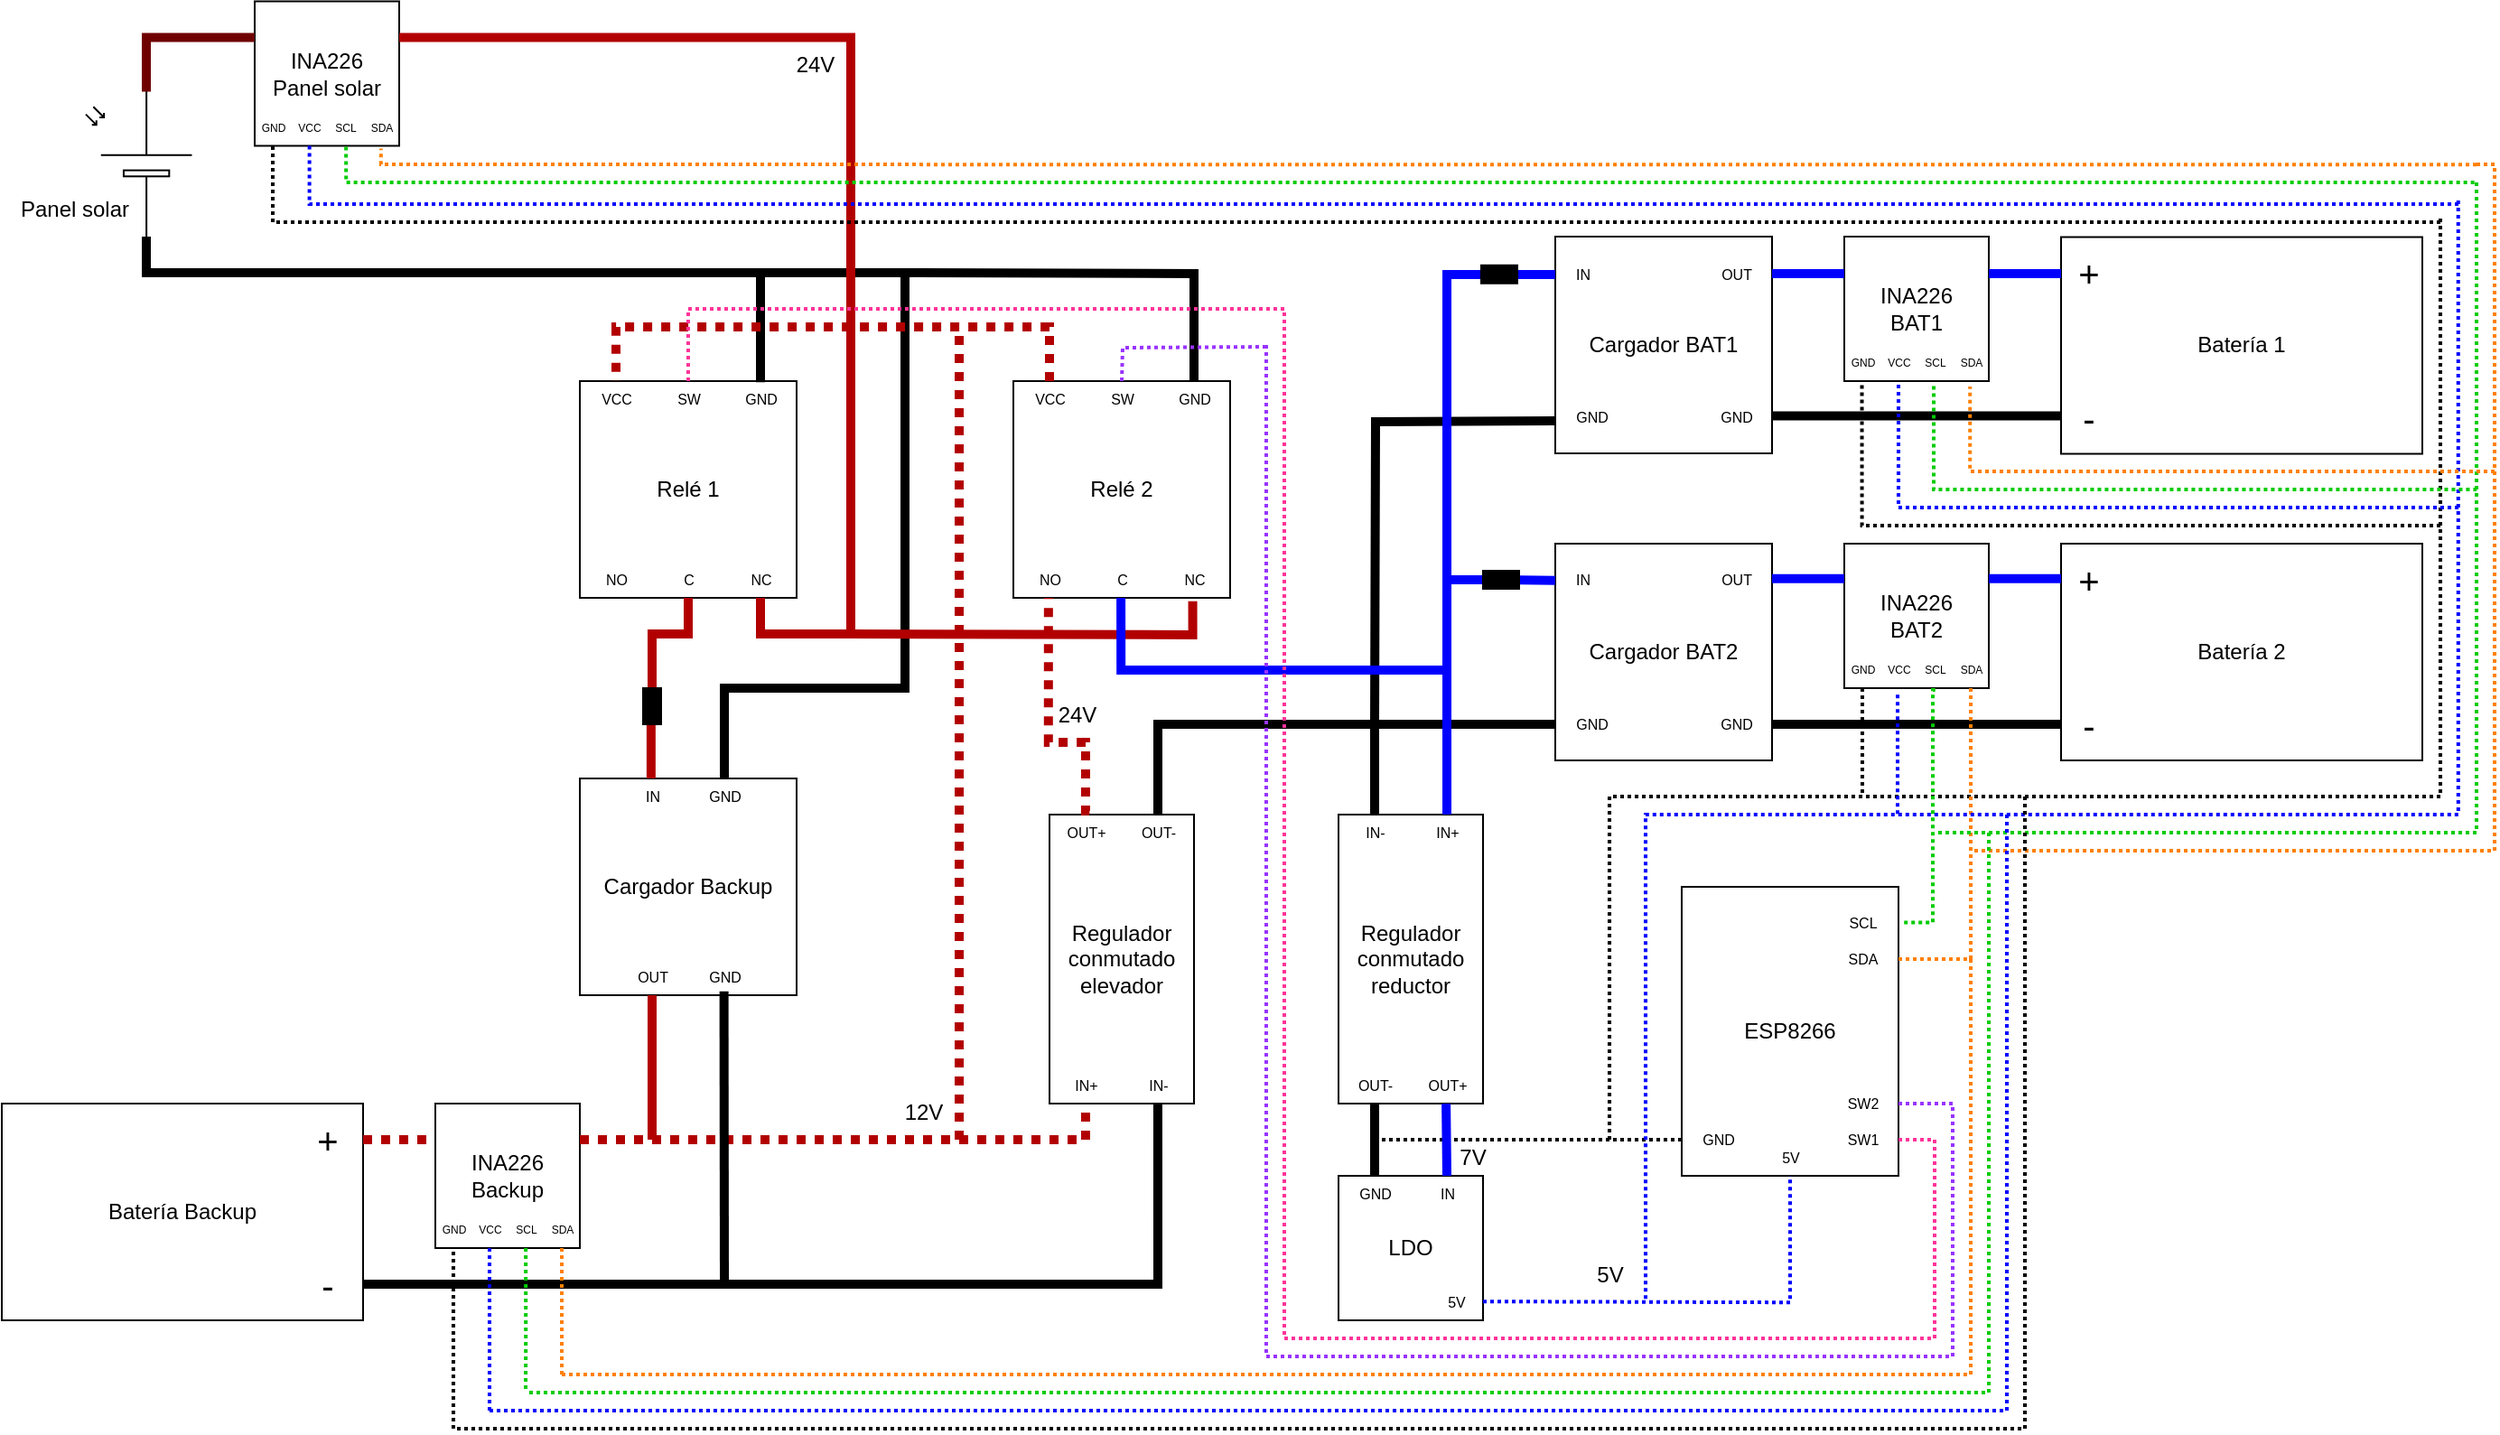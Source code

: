 <mxfile version="25.0.2">
  <diagram name="Página-1" id="hDO83gWSCI8Xfug_nnzE">
    <mxGraphModel dx="989" dy="610" grid="1" gridSize="10" guides="1" tooltips="1" connect="1" arrows="1" fold="1" page="1" pageScale="1" pageWidth="1654" pageHeight="1169" math="0" shadow="0">
      <root>
        <mxCell id="0" />
        <mxCell id="1" parent="0" />
        <mxCell id="hDYPPicwK_5DRnvfB0r1-127" value="" style="endArrow=none;html=1;rounded=0;strokeWidth=2;dashed=1;dashPattern=1 1;edgeStyle=orthogonalEdgeStyle;" parent="1" edge="1">
          <mxGeometry width="50" height="50" relative="1" as="geometry">
            <mxPoint x="1110" y="450" as="sourcePoint" />
            <mxPoint x="1000" y="700" as="targetPoint" />
            <Array as="points">
              <mxPoint x="1110" y="510" />
              <mxPoint x="970" y="510" />
              <mxPoint x="970" y="700" />
            </Array>
          </mxGeometry>
        </mxCell>
        <mxCell id="hDYPPicwK_5DRnvfB0r1-1" value="INA226&lt;div&gt;Panel solar&lt;/div&gt;" style="whiteSpace=wrap;html=1;aspect=fixed;" parent="1" vertex="1">
          <mxGeometry x="220" y="69.74" width="80" height="80" as="geometry" />
        </mxCell>
        <mxCell id="hDYPPicwK_5DRnvfB0r1-2" value="Relé 1" style="whiteSpace=wrap;html=1;aspect=fixed;" parent="1" vertex="1">
          <mxGeometry x="400" y="280" width="120" height="120" as="geometry" />
        </mxCell>
        <mxCell id="hDYPPicwK_5DRnvfB0r1-4" value="Cargador Backup" style="whiteSpace=wrap;html=1;aspect=fixed;" parent="1" vertex="1">
          <mxGeometry x="400" y="500" width="120" height="120" as="geometry" />
        </mxCell>
        <mxCell id="hDYPPicwK_5DRnvfB0r1-5" value="INA226&lt;div&gt;Backup&lt;/div&gt;" style="whiteSpace=wrap;html=1;aspect=fixed;" parent="1" vertex="1">
          <mxGeometry x="320" y="680" width="80" height="80" as="geometry" />
        </mxCell>
        <mxCell id="hDYPPicwK_5DRnvfB0r1-7" value="Regulador&lt;div&gt;conmutado&lt;/div&gt;&lt;div&gt;elevador&lt;/div&gt;" style="rounded=0;whiteSpace=wrap;html=1;" parent="1" vertex="1">
          <mxGeometry x="660" y="520" width="80" height="160" as="geometry" />
        </mxCell>
        <mxCell id="hDYPPicwK_5DRnvfB0r1-9" value="Relé 2" style="whiteSpace=wrap;html=1;aspect=fixed;" parent="1" vertex="1">
          <mxGeometry x="640" y="280" width="120" height="120" as="geometry" />
        </mxCell>
        <mxCell id="hDYPPicwK_5DRnvfB0r1-10" value="Regulador&lt;div&gt;conmutado&lt;/div&gt;&lt;div&gt;reductor&lt;/div&gt;" style="rounded=0;whiteSpace=wrap;html=1;" parent="1" vertex="1">
          <mxGeometry x="820" y="520" width="80" height="160" as="geometry" />
        </mxCell>
        <mxCell id="hDYPPicwK_5DRnvfB0r1-11" value="LDO" style="whiteSpace=wrap;html=1;aspect=fixed;" parent="1" vertex="1">
          <mxGeometry x="820" y="720" width="80" height="80" as="geometry" />
        </mxCell>
        <mxCell id="hDYPPicwK_5DRnvfB0r1-13" value="ESP8266" style="rounded=0;whiteSpace=wrap;html=1;" parent="1" vertex="1">
          <mxGeometry x="1010" y="560" width="120" height="160" as="geometry" />
        </mxCell>
        <mxCell id="hDYPPicwK_5DRnvfB0r1-14" value="Cargador BAT1" style="whiteSpace=wrap;html=1;aspect=fixed;" parent="1" vertex="1">
          <mxGeometry x="940" y="200" width="120" height="120" as="geometry" />
        </mxCell>
        <mxCell id="hDYPPicwK_5DRnvfB0r1-15" value="Cargador BAT2" style="whiteSpace=wrap;html=1;aspect=fixed;" parent="1" vertex="1">
          <mxGeometry x="940" y="370" width="120" height="120" as="geometry" />
        </mxCell>
        <mxCell id="hDYPPicwK_5DRnvfB0r1-16" value="INA226&lt;div&gt;BAT1&lt;/div&gt;" style="whiteSpace=wrap;html=1;aspect=fixed;" parent="1" vertex="1">
          <mxGeometry x="1100" y="200" width="80" height="80" as="geometry" />
        </mxCell>
        <mxCell id="hDYPPicwK_5DRnvfB0r1-17" value="INA226&lt;div&gt;BAT2&lt;/div&gt;" style="whiteSpace=wrap;html=1;aspect=fixed;" parent="1" vertex="1">
          <mxGeometry x="1100" y="370" width="80" height="80" as="geometry" />
        </mxCell>
        <mxCell id="hDYPPicwK_5DRnvfB0r1-18" value="" style="verticalLabelPosition=bottom;shadow=0;dashed=0;align=center;html=1;verticalAlign=top;shape=mxgraph.electrical.opto_electronics.solar_cell;pointerEvents=1;rotation=-90;" parent="1" vertex="1">
          <mxGeometry x="114" y="129.74" width="83.75" height="58.75" as="geometry" />
        </mxCell>
        <mxCell id="hDYPPicwK_5DRnvfB0r1-19" value="Panel solar" style="text;html=1;align=center;verticalAlign=middle;resizable=0;points=[];autosize=1;strokeColor=none;fillColor=none;" parent="1" vertex="1">
          <mxGeometry x="80" y="170" width="80" height="30" as="geometry" />
        </mxCell>
        <mxCell id="hDYPPicwK_5DRnvfB0r1-21" value="Batería Backup" style="rounded=0;whiteSpace=wrap;html=1;" parent="1" vertex="1">
          <mxGeometry x="80" y="680" width="200" height="120" as="geometry" />
        </mxCell>
        <mxCell id="hDYPPicwK_5DRnvfB0r1-25" value="" style="endArrow=none;html=1;rounded=0;strokeWidth=5;entryX=0.75;entryY=1;entryDx=0;entryDy=0;edgeStyle=orthogonalEdgeStyle;" parent="1" edge="1">
          <mxGeometry width="50" height="50" relative="1" as="geometry">
            <mxPoint x="280" y="780" as="sourcePoint" />
            <mxPoint x="719.97" y="680" as="targetPoint" />
            <Array as="points">
              <mxPoint x="720" y="780" />
            </Array>
          </mxGeometry>
        </mxCell>
        <mxCell id="hDYPPicwK_5DRnvfB0r1-27" value="" style="endArrow=none;html=1;rounded=0;fillColor=#e51400;strokeColor=#B20000;strokeWidth=5;exitX=1;exitY=0.25;exitDx=0;exitDy=0;edgeStyle=orthogonalEdgeStyle;entryX=0.25;entryY=1;entryDx=0;entryDy=0;dashed=1;dashPattern=1 1;" parent="1" source="hDYPPicwK_5DRnvfB0r1-5" target="hDYPPicwK_5DRnvfB0r1-7" edge="1">
          <mxGeometry width="50" height="50" relative="1" as="geometry">
            <mxPoint x="500" y="699.71" as="sourcePoint" />
            <mxPoint x="700" y="700" as="targetPoint" />
          </mxGeometry>
        </mxCell>
        <mxCell id="hDYPPicwK_5DRnvfB0r1-29" value="" style="endArrow=none;html=1;rounded=0;fillColor=#e51400;strokeColor=#B20000;strokeWidth=5;edgeStyle=orthogonalEdgeStyle;dashed=1;dashPattern=1 1;" parent="1" edge="1">
          <mxGeometry width="50" height="50" relative="1" as="geometry">
            <mxPoint x="280" y="700" as="sourcePoint" />
            <mxPoint x="320" y="700" as="targetPoint" />
          </mxGeometry>
        </mxCell>
        <mxCell id="hDYPPicwK_5DRnvfB0r1-33" value="" style="endArrow=none;html=1;rounded=0;strokeWidth=5;entryX=0.665;entryY=0.982;entryDx=0;entryDy=0;entryPerimeter=0;" parent="1" target="hDYPPicwK_5DRnvfB0r1-4" edge="1">
          <mxGeometry width="50" height="50" relative="1" as="geometry">
            <mxPoint x="480" y="780" as="sourcePoint" />
            <mxPoint x="482" y="630" as="targetPoint" />
          </mxGeometry>
        </mxCell>
        <mxCell id="hDYPPicwK_5DRnvfB0r1-30" value="" style="endArrow=none;html=1;rounded=0;fillColor=#e51400;strokeColor=#B20000;strokeWidth=5;edgeStyle=orthogonalEdgeStyle;" parent="1" edge="1">
          <mxGeometry width="50" height="50" relative="1" as="geometry">
            <mxPoint x="440" y="630" as="sourcePoint" />
            <mxPoint x="440" y="700" as="targetPoint" />
            <Array as="points">
              <mxPoint x="440" y="620" />
            </Array>
          </mxGeometry>
        </mxCell>
        <mxCell id="hDYPPicwK_5DRnvfB0r1-36" value="" style="endArrow=none;html=1;rounded=0;fillColor=#a20025;strokeColor=#6F0000;strokeWidth=5;edgeStyle=orthogonalEdgeStyle;" parent="1" edge="1">
          <mxGeometry width="50" height="50" relative="1" as="geometry">
            <mxPoint x="160" y="119.74" as="sourcePoint" />
            <mxPoint x="220" y="89.74" as="targetPoint" />
            <Array as="points">
              <mxPoint x="160" y="89.74" />
              <mxPoint x="220" y="89.74" />
            </Array>
          </mxGeometry>
        </mxCell>
        <mxCell id="hDYPPicwK_5DRnvfB0r1-37" value="" style="endArrow=none;html=1;rounded=0;strokeWidth=5;edgeStyle=orthogonalEdgeStyle;exitX=1;exitY=1;exitDx=0;exitDy=0;exitPerimeter=0;" parent="1" edge="1" source="hDYPPicwK_5DRnvfB0r1-19">
          <mxGeometry width="50" height="50" relative="1" as="geometry">
            <mxPoint x="160" y="210" as="sourcePoint" />
            <mxPoint x="580" y="220" as="targetPoint" />
            <Array as="points">
              <mxPoint x="160" y="220" />
            </Array>
          </mxGeometry>
        </mxCell>
        <mxCell id="hDYPPicwK_5DRnvfB0r1-38" value="" style="endArrow=none;html=1;rounded=0;strokeWidth=5;" parent="1" edge="1">
          <mxGeometry width="50" height="50" relative="1" as="geometry">
            <mxPoint x="500" y="220" as="sourcePoint" />
            <mxPoint x="500" y="280.57" as="targetPoint" />
          </mxGeometry>
        </mxCell>
        <mxCell id="hDYPPicwK_5DRnvfB0r1-39" value="GND" style="text;html=1;align=center;verticalAlign=middle;resizable=0;points=[];autosize=1;strokeColor=none;fillColor=none;fontSize=8;" parent="1" vertex="1">
          <mxGeometry x="480" y="280" width="40" height="20" as="geometry" />
        </mxCell>
        <mxCell id="hDYPPicwK_5DRnvfB0r1-40" value="GND" style="text;html=1;align=center;verticalAlign=middle;resizable=0;points=[];autosize=1;strokeColor=none;fillColor=none;fontSize=8;" parent="1" vertex="1">
          <mxGeometry x="460" y="600" width="40" height="20" as="geometry" />
        </mxCell>
        <mxCell id="hDYPPicwK_5DRnvfB0r1-42" value="IN+" style="text;html=1;align=center;verticalAlign=middle;resizable=0;points=[];autosize=1;strokeColor=none;fillColor=none;fontSize=8;" parent="1" vertex="1">
          <mxGeometry x="660" y="660" width="40" height="20" as="geometry" />
        </mxCell>
        <mxCell id="hDYPPicwK_5DRnvfB0r1-43" value="IN-" style="text;html=1;align=center;verticalAlign=middle;resizable=0;points=[];autosize=1;strokeColor=none;fillColor=none;fontSize=8;" parent="1" vertex="1">
          <mxGeometry x="705" y="660" width="30" height="20" as="geometry" />
        </mxCell>
        <mxCell id="hDYPPicwK_5DRnvfB0r1-45" value="OUT+" style="text;html=1;align=center;verticalAlign=middle;resizable=0;points=[];autosize=1;strokeColor=none;fillColor=none;fontSize=8;" parent="1" vertex="1">
          <mxGeometry x="655" y="520" width="50" height="20" as="geometry" />
        </mxCell>
        <mxCell id="hDYPPicwK_5DRnvfB0r1-46" value="OUT-" style="text;html=1;align=center;verticalAlign=middle;resizable=0;points=[];autosize=1;strokeColor=none;fillColor=none;fontSize=8;" parent="1" vertex="1">
          <mxGeometry x="700" y="520" width="40" height="20" as="geometry" />
        </mxCell>
        <mxCell id="hDYPPicwK_5DRnvfB0r1-47" value="VCC" style="text;html=1;align=center;verticalAlign=middle;resizable=0;points=[];autosize=1;strokeColor=none;fillColor=none;fontSize=8;" parent="1" vertex="1">
          <mxGeometry x="400" y="280" width="40" height="20" as="geometry" />
        </mxCell>
        <mxCell id="hDYPPicwK_5DRnvfB0r1-49" value="SW" style="text;html=1;align=center;verticalAlign=middle;resizable=0;points=[];autosize=1;strokeColor=none;fillColor=none;fontSize=8;" parent="1" vertex="1">
          <mxGeometry x="440" y="280" width="40" height="20" as="geometry" />
        </mxCell>
        <mxCell id="hDYPPicwK_5DRnvfB0r1-50" value="GND" style="text;html=1;align=center;verticalAlign=middle;resizable=0;points=[];autosize=1;strokeColor=none;fillColor=none;fontSize=8;" parent="1" vertex="1">
          <mxGeometry x="720" y="280" width="40" height="20" as="geometry" />
        </mxCell>
        <mxCell id="hDYPPicwK_5DRnvfB0r1-51" value="VCC" style="text;html=1;align=center;verticalAlign=middle;resizable=0;points=[];autosize=1;strokeColor=none;fillColor=none;fontSize=8;" parent="1" vertex="1">
          <mxGeometry x="640" y="280" width="40" height="20" as="geometry" />
        </mxCell>
        <mxCell id="hDYPPicwK_5DRnvfB0r1-52" value="SW" style="text;html=1;align=center;verticalAlign=middle;resizable=0;points=[];autosize=1;strokeColor=none;fillColor=none;fontSize=8;" parent="1" vertex="1">
          <mxGeometry x="680" y="280" width="40" height="20" as="geometry" />
        </mxCell>
        <mxCell id="hDYPPicwK_5DRnvfB0r1-53" value="OUT" style="text;html=1;align=center;verticalAlign=middle;resizable=0;points=[];autosize=1;strokeColor=none;fillColor=none;fontSize=8;" parent="1" vertex="1">
          <mxGeometry x="420" y="600" width="40" height="20" as="geometry" />
        </mxCell>
        <mxCell id="hDYPPicwK_5DRnvfB0r1-54" value="GND" style="text;html=1;align=center;verticalAlign=middle;resizable=0;points=[];autosize=1;strokeColor=none;fillColor=none;fontSize=8;" parent="1" vertex="1">
          <mxGeometry x="460" y="500" width="40" height="20" as="geometry" />
        </mxCell>
        <mxCell id="hDYPPicwK_5DRnvfB0r1-55" value="IN" style="text;html=1;align=center;verticalAlign=middle;resizable=0;points=[];autosize=1;strokeColor=none;fillColor=none;fontSize=8;" parent="1" vertex="1">
          <mxGeometry x="425" y="500" width="30" height="20" as="geometry" />
        </mxCell>
        <mxCell id="hDYPPicwK_5DRnvfB0r1-56" value="NC" style="text;html=1;align=center;verticalAlign=middle;resizable=0;points=[];autosize=1;strokeColor=none;fillColor=none;fontSize=8;" parent="1" vertex="1">
          <mxGeometry x="480" y="380" width="40" height="20" as="geometry" />
        </mxCell>
        <mxCell id="hDYPPicwK_5DRnvfB0r1-57" value="NO" style="text;html=1;align=center;verticalAlign=middle;resizable=0;points=[];autosize=1;strokeColor=none;fillColor=none;fontSize=8;" parent="1" vertex="1">
          <mxGeometry x="400" y="380" width="40" height="20" as="geometry" />
        </mxCell>
        <mxCell id="hDYPPicwK_5DRnvfB0r1-58" value="C" style="text;html=1;align=center;verticalAlign=middle;resizable=0;points=[];autosize=1;strokeColor=none;fillColor=none;fontSize=8;" parent="1" vertex="1">
          <mxGeometry x="445" y="380" width="30" height="20" as="geometry" />
        </mxCell>
        <mxCell id="hDYPPicwK_5DRnvfB0r1-59" value="" style="endArrow=none;html=1;rounded=0;fillColor=#e51400;strokeColor=#B20000;strokeWidth=5;edgeStyle=orthogonalEdgeStyle;exitX=0.5;exitY=0;exitDx=0;exitDy=0;" parent="1" edge="1" source="hDYPPicwK_5DRnvfB0r1-64">
          <mxGeometry width="50" height="50" relative="1" as="geometry">
            <mxPoint x="440" y="440" as="sourcePoint" />
            <mxPoint x="460" y="400" as="targetPoint" />
            <Array as="points">
              <mxPoint x="440" y="420" />
              <mxPoint x="460" y="420" />
            </Array>
          </mxGeometry>
        </mxCell>
        <mxCell id="hDYPPicwK_5DRnvfB0r1-63" value="" style="endArrow=none;html=1;rounded=0;fillColor=#e51400;strokeColor=#B20000;strokeWidth=5;exitX=0.481;exitY=0;exitDx=0;exitDy=0;exitPerimeter=0;" parent="1" edge="1" source="hDYPPicwK_5DRnvfB0r1-55">
          <mxGeometry width="50" height="50" relative="1" as="geometry">
            <mxPoint x="439.43" y="480" as="sourcePoint" />
            <mxPoint x="439.43" y="460" as="targetPoint" />
          </mxGeometry>
        </mxCell>
        <mxCell id="hDYPPicwK_5DRnvfB0r1-64" value="" style="rounded=0;whiteSpace=wrap;html=1;fillColor=#000000;" parent="1" vertex="1">
          <mxGeometry x="435" y="450" width="10" height="20" as="geometry" />
        </mxCell>
        <mxCell id="hDYPPicwK_5DRnvfB0r1-65" value="" style="endArrow=none;html=1;rounded=0;fillColor=#e51400;strokeColor=#B20000;strokeWidth=5;edgeStyle=orthogonalEdgeStyle;entryX=1;entryY=0.25;entryDx=0;entryDy=0;" parent="1" target="hDYPPicwK_5DRnvfB0r1-1" edge="1">
          <mxGeometry width="50" height="50" relative="1" as="geometry">
            <mxPoint x="500" y="400" as="sourcePoint" />
            <mxPoint x="560" y="140" as="targetPoint" />
            <Array as="points">
              <mxPoint x="500" y="420" />
              <mxPoint x="550" y="420" />
              <mxPoint x="550" y="90" />
            </Array>
          </mxGeometry>
        </mxCell>
        <mxCell id="hDYPPicwK_5DRnvfB0r1-66" value="" style="endArrow=none;html=1;rounded=0;strokeWidth=5;edgeStyle=orthogonalEdgeStyle;exitX=0.5;exitY=0;exitDx=0;exitDy=0;exitPerimeter=0;" parent="1" edge="1" source="hDYPPicwK_5DRnvfB0r1-54">
          <mxGeometry width="50" height="50" relative="1" as="geometry">
            <mxPoint x="480" y="480" as="sourcePoint" />
            <mxPoint x="580" y="220" as="targetPoint" />
            <Array as="points">
              <mxPoint x="480" y="450" />
              <mxPoint x="580" y="450" />
            </Array>
          </mxGeometry>
        </mxCell>
        <mxCell id="hDYPPicwK_5DRnvfB0r1-67" value="" style="endArrow=none;html=1;rounded=0;strokeWidth=5;edgeStyle=orthogonalEdgeStyle;entryX=0.5;entryY=0;entryDx=0;entryDy=0;entryPerimeter=0;" parent="1" target="hDYPPicwK_5DRnvfB0r1-50" edge="1">
          <mxGeometry width="50" height="50" relative="1" as="geometry">
            <mxPoint x="570" y="220" as="sourcePoint" />
            <mxPoint x="760" y="219" as="targetPoint" />
          </mxGeometry>
        </mxCell>
        <mxCell id="hDYPPicwK_5DRnvfB0r1-68" value="NC" style="text;html=1;align=center;verticalAlign=middle;resizable=0;points=[];autosize=1;strokeColor=none;fillColor=none;fontSize=8;" parent="1" vertex="1">
          <mxGeometry x="720" y="380" width="40" height="20" as="geometry" />
        </mxCell>
        <mxCell id="hDYPPicwK_5DRnvfB0r1-69" value="NO" style="text;html=1;align=center;verticalAlign=middle;resizable=0;points=[];autosize=1;strokeColor=none;fillColor=none;fontSize=8;" parent="1" vertex="1">
          <mxGeometry x="640" y="380" width="40" height="20" as="geometry" />
        </mxCell>
        <mxCell id="hDYPPicwK_5DRnvfB0r1-70" value="C" style="text;html=1;align=center;verticalAlign=middle;resizable=0;points=[];autosize=1;strokeColor=none;fillColor=none;fontSize=8;" parent="1" vertex="1">
          <mxGeometry x="685" y="380" width="30" height="20" as="geometry" />
        </mxCell>
        <mxCell id="hDYPPicwK_5DRnvfB0r1-71" value="" style="endArrow=none;html=1;rounded=0;fillColor=#e51400;strokeColor=#B20000;strokeWidth=5;edgeStyle=orthogonalEdgeStyle;entryX=0.482;entryY=1.093;entryDx=0;entryDy=0;entryPerimeter=0;" parent="1" target="hDYPPicwK_5DRnvfB0r1-68" edge="1">
          <mxGeometry width="50" height="50" relative="1" as="geometry">
            <mxPoint x="550" y="420" as="sourcePoint" />
            <mxPoint x="740" y="420" as="targetPoint" />
          </mxGeometry>
        </mxCell>
        <mxCell id="hDYPPicwK_5DRnvfB0r1-72" value="" style="endArrow=none;html=1;rounded=0;fillColor=#e51400;strokeColor=#B20000;strokeWidth=5;edgeStyle=orthogonalEdgeStyle;exitX=0.543;exitY=-0.107;exitDx=0;exitDy=0;exitPerimeter=0;dashed=1;dashPattern=1 1;" parent="1" source="hDYPPicwK_5DRnvfB0r1-45" edge="1">
          <mxGeometry width="50" height="50" relative="1" as="geometry">
            <mxPoint x="680" y="450" as="sourcePoint" />
            <mxPoint x="659.43" y="400" as="targetPoint" />
            <Array as="points">
              <mxPoint x="680" y="518" />
              <mxPoint x="680" y="480" />
              <mxPoint x="659" y="480" />
            </Array>
          </mxGeometry>
        </mxCell>
        <mxCell id="hDYPPicwK_5DRnvfB0r1-73" value="" style="endArrow=none;html=1;rounded=0;strokeWidth=5;fillColor=#e51400;strokeColor=#B20000;dashed=1;dashPattern=1 1;edgeStyle=orthogonalEdgeStyle;" parent="1" edge="1">
          <mxGeometry width="50" height="50" relative="1" as="geometry">
            <mxPoint x="610" y="700" as="sourcePoint" />
            <mxPoint x="610" y="250" as="targetPoint" />
          </mxGeometry>
        </mxCell>
        <mxCell id="hDYPPicwK_5DRnvfB0r1-74" value="" style="endArrow=none;html=1;rounded=0;dashed=1;dashPattern=1 1;fillColor=#e51400;strokeColor=#B20000;strokeWidth=5;edgeStyle=orthogonalEdgeStyle;" parent="1" edge="1">
          <mxGeometry width="50" height="50" relative="1" as="geometry">
            <mxPoint x="660" y="280" as="sourcePoint" />
            <mxPoint x="420" y="279.97" as="targetPoint" />
            <Array as="points">
              <mxPoint x="660" y="249.97" />
              <mxPoint x="420" y="249.97" />
            </Array>
          </mxGeometry>
        </mxCell>
        <mxCell id="hDYPPicwK_5DRnvfB0r1-75" value="Batería 1" style="rounded=0;whiteSpace=wrap;html=1;" parent="1" vertex="1">
          <mxGeometry x="1220" y="200.26" width="200" height="120" as="geometry" />
        </mxCell>
        <mxCell id="hDYPPicwK_5DRnvfB0r1-76" value="Batería 2" style="rounded=0;whiteSpace=wrap;html=1;" parent="1" vertex="1">
          <mxGeometry x="1220" y="370" width="200" height="120" as="geometry" />
        </mxCell>
        <mxCell id="hDYPPicwK_5DRnvfB0r1-77" value="" style="endArrow=none;html=1;rounded=0;strokeWidth=5;entryX=0.25;entryY=0;entryDx=0;entryDy=0;edgeStyle=orthogonalEdgeStyle;" parent="1" target="hDYPPicwK_5DRnvfB0r1-10" edge="1">
          <mxGeometry width="50" height="50" relative="1" as="geometry">
            <mxPoint x="720" y="520" as="sourcePoint" />
            <mxPoint x="1199.97" y="370" as="targetPoint" />
            <Array as="points">
              <mxPoint x="720" y="470" />
              <mxPoint x="840" y="470" />
            </Array>
          </mxGeometry>
        </mxCell>
        <mxCell id="hDYPPicwK_5DRnvfB0r1-79" value="IN+" style="text;html=1;align=center;verticalAlign=middle;resizable=0;points=[];autosize=1;strokeColor=none;fillColor=none;fontSize=8;" parent="1" vertex="1">
          <mxGeometry x="860" y="520" width="40" height="20" as="geometry" />
        </mxCell>
        <mxCell id="hDYPPicwK_5DRnvfB0r1-80" value="IN-" style="text;html=1;align=center;verticalAlign=middle;resizable=0;points=[];autosize=1;strokeColor=none;fillColor=none;fontSize=8;" parent="1" vertex="1">
          <mxGeometry x="825" y="520" width="30" height="20" as="geometry" />
        </mxCell>
        <mxCell id="hDYPPicwK_5DRnvfB0r1-81" value="OUT-" style="text;html=1;align=center;verticalAlign=middle;resizable=0;points=[];autosize=1;strokeColor=none;fillColor=none;fontSize=8;" parent="1" vertex="1">
          <mxGeometry x="820" y="660" width="40" height="20" as="geometry" />
        </mxCell>
        <mxCell id="hDYPPicwK_5DRnvfB0r1-82" value="OUT+" style="text;html=1;align=center;verticalAlign=middle;resizable=0;points=[];autosize=1;strokeColor=none;fillColor=none;fontSize=8;" parent="1" vertex="1">
          <mxGeometry x="855" y="660" width="50" height="20" as="geometry" />
        </mxCell>
        <mxCell id="hDYPPicwK_5DRnvfB0r1-85" value="" style="endArrow=none;html=1;rounded=0;fillColor=#0050ef;strokeColor=#0000FF;strokeWidth=5;" parent="1" source="hDYPPicwK_5DRnvfB0r1-184" edge="1">
          <mxGeometry width="50" height="50" relative="1" as="geometry">
            <mxPoint x="880" y="390" as="sourcePoint" />
            <mxPoint x="940" y="390.38" as="targetPoint" />
          </mxGeometry>
        </mxCell>
        <mxCell id="hDYPPicwK_5DRnvfB0r1-86" value="" style="endArrow=none;html=1;rounded=0;strokeWidth=5;" parent="1" edge="1">
          <mxGeometry width="50" height="50" relative="1" as="geometry">
            <mxPoint x="840" y="470" as="sourcePoint" />
            <mxPoint x="940" y="470" as="targetPoint" />
          </mxGeometry>
        </mxCell>
        <mxCell id="hDYPPicwK_5DRnvfB0r1-84" value="" style="endArrow=none;html=1;rounded=0;fillColor=#0050ef;strokeColor=#0000FF;strokeWidth=5;" parent="1" edge="1">
          <mxGeometry width="50" height="50" relative="1" as="geometry">
            <mxPoint x="880" y="520" as="sourcePoint" />
            <mxPoint x="880" y="380" as="targetPoint" />
          </mxGeometry>
        </mxCell>
        <mxCell id="hDYPPicwK_5DRnvfB0r1-87" value="" style="endArrow=none;html=1;rounded=0;edgeStyle=orthogonalEdgeStyle;strokeWidth=5;" parent="1" edge="1">
          <mxGeometry width="50" height="50" relative="1" as="geometry">
            <mxPoint x="940" y="302" as="sourcePoint" />
            <mxPoint x="840" y="470" as="targetPoint" />
          </mxGeometry>
        </mxCell>
        <mxCell id="hDYPPicwK_5DRnvfB0r1-83" value="" style="endArrow=none;html=1;rounded=0;strokeWidth=5;fillColor=#0050ef;strokeColor=#0000FF;edgeStyle=orthogonalEdgeStyle;exitX=0;exitY=0.175;exitDx=0;exitDy=0;exitPerimeter=0;" parent="1" source="hDYPPicwK_5DRnvfB0r1-14" edge="1">
          <mxGeometry width="50" height="50" relative="1" as="geometry">
            <mxPoint x="930" y="220" as="sourcePoint" />
            <mxPoint x="699.55" y="400" as="targetPoint" />
            <Array as="points">
              <mxPoint x="880" y="221" />
              <mxPoint x="880" y="440" />
              <mxPoint x="700" y="440" />
            </Array>
          </mxGeometry>
        </mxCell>
        <mxCell id="hDYPPicwK_5DRnvfB0r1-88" value="" style="endArrow=none;html=1;rounded=0;strokeWidth=5;" parent="1" edge="1">
          <mxGeometry width="50" height="50" relative="1" as="geometry">
            <mxPoint x="840" y="720" as="sourcePoint" />
            <mxPoint x="840" y="680" as="targetPoint" />
          </mxGeometry>
        </mxCell>
        <mxCell id="hDYPPicwK_5DRnvfB0r1-90" value="IN" style="text;html=1;align=center;verticalAlign=middle;resizable=0;points=[];autosize=1;strokeColor=none;fillColor=none;fontSize=8;" parent="1" vertex="1">
          <mxGeometry x="940" y="380" width="30" height="20" as="geometry" />
        </mxCell>
        <mxCell id="hDYPPicwK_5DRnvfB0r1-91" value="IN" style="text;html=1;align=center;verticalAlign=middle;resizable=0;points=[];autosize=1;strokeColor=none;fillColor=none;fontSize=8;" parent="1" vertex="1">
          <mxGeometry x="940" y="210.88" width="30" height="20" as="geometry" />
        </mxCell>
        <mxCell id="hDYPPicwK_5DRnvfB0r1-92" value="GND" style="text;html=1;align=center;verticalAlign=middle;resizable=0;points=[];autosize=1;strokeColor=none;fillColor=none;fontSize=8;" parent="1" vertex="1">
          <mxGeometry x="940" y="289.63" width="40" height="20" as="geometry" />
        </mxCell>
        <mxCell id="hDYPPicwK_5DRnvfB0r1-93" value="GND" style="text;html=1;align=center;verticalAlign=middle;resizable=0;points=[];autosize=1;strokeColor=none;fillColor=none;fontSize=8;" parent="1" vertex="1">
          <mxGeometry x="940" y="460" width="40" height="20" as="geometry" />
        </mxCell>
        <mxCell id="hDYPPicwK_5DRnvfB0r1-94" value="GND" style="text;html=1;align=center;verticalAlign=middle;resizable=0;points=[];autosize=1;strokeColor=none;fillColor=none;fontSize=8;" parent="1" vertex="1">
          <mxGeometry x="1020" y="460" width="40" height="20" as="geometry" />
        </mxCell>
        <mxCell id="hDYPPicwK_5DRnvfB0r1-124" value="" style="endArrow=none;html=1;rounded=0;strokeWidth=2;entryX=0;entryY=0.875;entryDx=0;entryDy=0;entryPerimeter=0;dashed=1;dashPattern=1 1;" parent="1" target="hDYPPicwK_5DRnvfB0r1-13" edge="1">
          <mxGeometry width="50" height="50" relative="1" as="geometry">
            <mxPoint x="840" y="700" as="sourcePoint" />
            <mxPoint x="1020" y="700" as="targetPoint" />
          </mxGeometry>
        </mxCell>
        <mxCell id="hDYPPicwK_5DRnvfB0r1-95" value="GND" style="text;html=1;align=center;verticalAlign=middle;resizable=0;points=[];autosize=1;strokeColor=none;fillColor=none;fontSize=8;" parent="1" vertex="1">
          <mxGeometry x="1020" y="289.63" width="40" height="20" as="geometry" />
        </mxCell>
        <mxCell id="hDYPPicwK_5DRnvfB0r1-96" value="GND" style="text;html=1;align=center;verticalAlign=middle;resizable=0;points=[];autosize=1;strokeColor=none;fillColor=none;fontSize=8;" parent="1" vertex="1">
          <mxGeometry x="820" y="720" width="40" height="20" as="geometry" />
        </mxCell>
        <mxCell id="hDYPPicwK_5DRnvfB0r1-89" value="" style="endArrow=none;html=1;rounded=0;strokeWidth=5;fillColor=#0050ef;strokeColor=#0000FF;" parent="1" edge="1">
          <mxGeometry width="50" height="50" relative="1" as="geometry">
            <mxPoint x="880" y="720" as="sourcePoint" />
            <mxPoint x="879.55" y="680" as="targetPoint" />
          </mxGeometry>
        </mxCell>
        <mxCell id="hDYPPicwK_5DRnvfB0r1-97" value="IN" style="text;html=1;align=center;verticalAlign=middle;resizable=0;points=[];autosize=1;strokeColor=none;fillColor=none;fontSize=8;" parent="1" vertex="1">
          <mxGeometry x="865" y="720" width="30" height="20" as="geometry" />
        </mxCell>
        <mxCell id="hDYPPicwK_5DRnvfB0r1-98" value="5V" style="text;html=1;align=center;verticalAlign=middle;resizable=0;points=[];autosize=1;strokeColor=none;fillColor=none;fontSize=8;" parent="1" vertex="1">
          <mxGeometry x="870" y="780" width="30" height="20" as="geometry" />
        </mxCell>
        <mxCell id="hDYPPicwK_5DRnvfB0r1-100" value="" style="endArrow=none;html=1;rounded=0;strokeWidth=5;" parent="1" edge="1">
          <mxGeometry width="50" height="50" relative="1" as="geometry">
            <mxPoint x="1220" y="299.31" as="sourcePoint" />
            <mxPoint x="1060" y="299.31" as="targetPoint" />
          </mxGeometry>
        </mxCell>
        <mxCell id="hDYPPicwK_5DRnvfB0r1-101" value="" style="endArrow=none;html=1;rounded=0;strokeWidth=5;" parent="1" edge="1">
          <mxGeometry width="50" height="50" relative="1" as="geometry">
            <mxPoint x="1220" y="470" as="sourcePoint" />
            <mxPoint x="1060" y="470" as="targetPoint" />
          </mxGeometry>
        </mxCell>
        <mxCell id="hDYPPicwK_5DRnvfB0r1-102" value="" style="endArrow=none;html=1;rounded=0;fillColor=#0050ef;strokeColor=#0000FF;strokeWidth=5;" parent="1" edge="1">
          <mxGeometry width="50" height="50" relative="1" as="geometry">
            <mxPoint x="1220" y="220.56" as="sourcePoint" />
            <mxPoint x="1180" y="220.56" as="targetPoint" />
          </mxGeometry>
        </mxCell>
        <mxCell id="hDYPPicwK_5DRnvfB0r1-103" value="" style="endArrow=none;html=1;rounded=0;fillColor=#0050ef;strokeColor=#0000FF;strokeWidth=5;" parent="1" edge="1">
          <mxGeometry width="50" height="50" relative="1" as="geometry">
            <mxPoint x="1100" y="220.56" as="sourcePoint" />
            <mxPoint x="1060" y="220.56" as="targetPoint" />
          </mxGeometry>
        </mxCell>
        <mxCell id="hDYPPicwK_5DRnvfB0r1-104" value="" style="endArrow=none;html=1;rounded=0;fillColor=#0050ef;strokeColor=#0000FF;strokeWidth=5;" parent="1" edge="1">
          <mxGeometry width="50" height="50" relative="1" as="geometry">
            <mxPoint x="1100" y="389.35" as="sourcePoint" />
            <mxPoint x="1060" y="389.35" as="targetPoint" />
          </mxGeometry>
        </mxCell>
        <mxCell id="hDYPPicwK_5DRnvfB0r1-132" value="" style="endArrow=none;html=1;rounded=0;strokeWidth=2;dashed=1;dashPattern=1 1;edgeStyle=orthogonalEdgeStyle;" parent="1" edge="1">
          <mxGeometry width="50" height="50" relative="1" as="geometry">
            <mxPoint x="1430" y="190" as="sourcePoint" />
            <mxPoint x="1110" y="510" as="targetPoint" />
            <Array as="points">
              <mxPoint x="1430" y="510" />
              <mxPoint x="1110" y="510" />
            </Array>
          </mxGeometry>
        </mxCell>
        <mxCell id="hDYPPicwK_5DRnvfB0r1-105" value="" style="endArrow=none;html=1;rounded=0;fillColor=#0050ef;strokeColor=#0000FF;strokeWidth=5;" parent="1" edge="1">
          <mxGeometry width="50" height="50" relative="1" as="geometry">
            <mxPoint x="1220" y="389.35" as="sourcePoint" />
            <mxPoint x="1180" y="389.35" as="targetPoint" />
          </mxGeometry>
        </mxCell>
        <mxCell id="hDYPPicwK_5DRnvfB0r1-106" value="-" style="text;html=1;align=center;verticalAlign=middle;resizable=0;points=[];autosize=1;strokeColor=none;fillColor=none;fontSize=20;" parent="1" vertex="1">
          <mxGeometry x="1220" y="450" width="30" height="40" as="geometry" />
        </mxCell>
        <mxCell id="hDYPPicwK_5DRnvfB0r1-107" value="+" style="text;html=1;align=center;verticalAlign=middle;resizable=0;points=[];autosize=1;strokeColor=none;fillColor=none;fontSize=20;" parent="1" vertex="1">
          <mxGeometry x="1215" y="370" width="40" height="40" as="geometry" />
        </mxCell>
        <mxCell id="hDYPPicwK_5DRnvfB0r1-111" value="-" style="text;html=1;align=center;verticalAlign=middle;resizable=0;points=[];autosize=1;strokeColor=none;fillColor=none;fontSize=20;" parent="1" vertex="1">
          <mxGeometry x="1220" y="280.26" width="30" height="40" as="geometry" />
        </mxCell>
        <mxCell id="hDYPPicwK_5DRnvfB0r1-112" value="+" style="text;html=1;align=center;verticalAlign=middle;resizable=0;points=[];autosize=1;strokeColor=none;fillColor=none;fontSize=20;" parent="1" vertex="1">
          <mxGeometry x="1215" y="200.26" width="40" height="40" as="geometry" />
        </mxCell>
        <mxCell id="hDYPPicwK_5DRnvfB0r1-113" value="-" style="text;html=1;align=center;verticalAlign=middle;resizable=0;points=[];autosize=1;strokeColor=none;fillColor=none;fontSize=20;" parent="1" vertex="1">
          <mxGeometry x="245" y="760" width="30" height="40" as="geometry" />
        </mxCell>
        <mxCell id="hDYPPicwK_5DRnvfB0r1-114" value="+" style="text;html=1;align=center;verticalAlign=middle;resizable=0;points=[];autosize=1;strokeColor=none;fillColor=none;fontSize=20;" parent="1" vertex="1">
          <mxGeometry x="240" y="680" width="40" height="40" as="geometry" />
        </mxCell>
        <mxCell id="hDYPPicwK_5DRnvfB0r1-116" value="OUT" style="text;html=1;align=center;verticalAlign=middle;resizable=0;points=[];autosize=1;strokeColor=none;fillColor=none;fontSize=8;" parent="1" vertex="1">
          <mxGeometry x="1020" y="210.88" width="40" height="20" as="geometry" />
        </mxCell>
        <mxCell id="hDYPPicwK_5DRnvfB0r1-117" value="OUT" style="text;html=1;align=center;verticalAlign=middle;resizable=0;points=[];autosize=1;strokeColor=none;fillColor=none;fontSize=8;" parent="1" vertex="1">
          <mxGeometry x="1020" y="380" width="40" height="20" as="geometry" />
        </mxCell>
        <mxCell id="hDYPPicwK_5DRnvfB0r1-118" value="5V" style="text;html=1;align=center;verticalAlign=middle;resizable=0;points=[];autosize=1;strokeColor=none;fillColor=none;fontSize=8;" parent="1" vertex="1">
          <mxGeometry x="1055" y="700" width="30" height="20" as="geometry" />
        </mxCell>
        <mxCell id="hDYPPicwK_5DRnvfB0r1-119" value="GND" style="text;html=1;align=center;verticalAlign=middle;resizable=0;points=[];autosize=1;strokeColor=none;fillColor=none;fontSize=8;" parent="1" vertex="1">
          <mxGeometry x="1010" y="690" width="40" height="20" as="geometry" />
        </mxCell>
        <mxCell id="hDYPPicwK_5DRnvfB0r1-120" value="SDA" style="text;html=1;align=center;verticalAlign=middle;resizable=0;points=[];autosize=1;strokeColor=none;fillColor=none;fontSize=8;" parent="1" vertex="1">
          <mxGeometry x="1090" y="590" width="40" height="20" as="geometry" />
        </mxCell>
        <mxCell id="hDYPPicwK_5DRnvfB0r1-121" value="SCL" style="text;html=1;align=center;verticalAlign=middle;resizable=0;points=[];autosize=1;strokeColor=none;fillColor=none;fontSize=8;" parent="1" vertex="1">
          <mxGeometry x="1090" y="570" width="40" height="20" as="geometry" />
        </mxCell>
        <mxCell id="hDYPPicwK_5DRnvfB0r1-122" value="SW2" style="text;html=1;align=center;verticalAlign=middle;resizable=0;points=[];autosize=1;strokeColor=none;fillColor=none;fontSize=8;" parent="1" vertex="1">
          <mxGeometry x="1090" y="670" width="40" height="20" as="geometry" />
        </mxCell>
        <mxCell id="hDYPPicwK_5DRnvfB0r1-123" value="SW1" style="text;html=1;align=center;verticalAlign=middle;resizable=0;points=[];autosize=1;strokeColor=none;fillColor=none;fontSize=8;" parent="1" vertex="1">
          <mxGeometry x="1090" y="690" width="40" height="20" as="geometry" />
        </mxCell>
        <mxCell id="hDYPPicwK_5DRnvfB0r1-126" value="" style="endArrow=none;html=1;rounded=0;strokeWidth=2;edgeStyle=orthogonalEdgeStyle;entryX=0.5;entryY=1;entryDx=0;entryDy=0;entryPerimeter=0;dashed=1;dashPattern=1 1;fillColor=#0050ef;strokeColor=#0000FF;" parent="1" target="hDYPPicwK_5DRnvfB0r1-13" edge="1">
          <mxGeometry width="50" height="50" relative="1" as="geometry">
            <mxPoint x="900" y="789.57" as="sourcePoint" />
            <mxPoint x="1100" y="730" as="targetPoint" />
          </mxGeometry>
        </mxCell>
        <mxCell id="hDYPPicwK_5DRnvfB0r1-128" value="" style="endArrow=none;html=1;rounded=0;strokeWidth=2;dashed=1;dashPattern=1 1;edgeStyle=orthogonalEdgeStyle;exitX=0.369;exitY=1.045;exitDx=0;exitDy=0;fillColor=#0050ef;strokeColor=#0000FF;exitPerimeter=0;" parent="1" source="hDYPPicwK_5DRnvfB0r1-17" edge="1">
          <mxGeometry width="50" height="50" relative="1" as="geometry">
            <mxPoint x="1140.04" y="470" as="sourcePoint" />
            <mxPoint x="990" y="790" as="targetPoint" />
            <Array as="points">
              <mxPoint x="1130" y="520" />
              <mxPoint x="990" y="520" />
              <mxPoint x="990" y="790" />
            </Array>
          </mxGeometry>
        </mxCell>
        <mxCell id="hDYPPicwK_5DRnvfB0r1-129" value="" style="endArrow=none;html=1;rounded=0;strokeWidth=2;dashed=1;dashPattern=1 1;edgeStyle=orthogonalEdgeStyle;fillColor=#60a917;strokeColor=#00CC00;entryX=1.042;entryY=0.485;entryDx=0;entryDy=0;entryPerimeter=0;exitX=0.63;exitY=1.013;exitDx=0;exitDy=0;exitPerimeter=0;" parent="1" source="hDYPPicwK_5DRnvfB0r1-17" target="hDYPPicwK_5DRnvfB0r1-121" edge="1">
          <mxGeometry width="50" height="50" relative="1" as="geometry">
            <mxPoint x="1149" y="460" as="sourcePoint" />
            <mxPoint x="1170" y="580" as="targetPoint" />
            <Array as="points">
              <mxPoint x="1149" y="451" />
              <mxPoint x="1149" y="580" />
            </Array>
          </mxGeometry>
        </mxCell>
        <mxCell id="hDYPPicwK_5DRnvfB0r1-130" value="" style="endArrow=none;html=1;rounded=0;strokeWidth=2;dashed=1;dashPattern=1 1;edgeStyle=orthogonalEdgeStyle;fillColor=#fa6800;strokeColor=#FF8000;exitX=0.608;exitY=1.013;exitDx=0;exitDy=0;exitPerimeter=0;entryX=1;entryY=0.5;entryDx=0;entryDy=0;entryPerimeter=0;" parent="1" target="hDYPPicwK_5DRnvfB0r1-120" edge="1">
          <mxGeometry width="50" height="50" relative="1" as="geometry">
            <mxPoint x="1170.0" y="450.0" as="sourcePoint" />
            <mxPoint x="1183.32" y="600" as="targetPoint" />
            <Array as="points">
              <mxPoint x="1170" y="600" />
            </Array>
          </mxGeometry>
        </mxCell>
        <mxCell id="hDYPPicwK_5DRnvfB0r1-131" value="" style="endArrow=none;html=1;rounded=0;strokeWidth=2;dashed=1;dashPattern=1 1;edgeStyle=orthogonalEdgeStyle;fillColor=#0050ef;strokeColor=#0000FF;" parent="1" edge="1">
          <mxGeometry width="50" height="50" relative="1" as="geometry">
            <mxPoint x="1439.87" y="180" as="sourcePoint" />
            <mxPoint x="1129" y="520" as="targetPoint" />
            <Array as="points">
              <mxPoint x="1440" y="520" />
              <mxPoint x="1129" y="520" />
            </Array>
          </mxGeometry>
        </mxCell>
        <mxCell id="hDYPPicwK_5DRnvfB0r1-133" value="" style="endArrow=none;html=1;rounded=0;strokeWidth=2;dashed=1;dashPattern=1 1;edgeStyle=orthogonalEdgeStyle;fillColor=#fa6800;strokeColor=#FF8000;" parent="1" edge="1">
          <mxGeometry width="50" height="50" relative="1" as="geometry">
            <mxPoint x="1450" y="160" as="sourcePoint" />
            <mxPoint x="1170" y="540" as="targetPoint" />
            <Array as="points">
              <mxPoint x="1450" y="160" />
              <mxPoint x="1460" y="160" />
              <mxPoint x="1460" y="540" />
            </Array>
          </mxGeometry>
        </mxCell>
        <mxCell id="hDYPPicwK_5DRnvfB0r1-134" value="" style="endArrow=none;html=1;rounded=0;strokeWidth=2;dashed=1;dashPattern=1 1;edgeStyle=orthogonalEdgeStyle;fillColor=#60a917;strokeColor=#00CC00;" parent="1" edge="1">
          <mxGeometry width="50" height="50" relative="1" as="geometry">
            <mxPoint x="1450" y="170" as="sourcePoint" />
            <mxPoint x="1150" y="530" as="targetPoint" />
            <Array as="points">
              <mxPoint x="1450" y="530" />
            </Array>
          </mxGeometry>
        </mxCell>
        <mxCell id="hDYPPicwK_5DRnvfB0r1-135" value="" style="endArrow=none;html=1;rounded=0;strokeWidth=2;dashed=1;dashPattern=1 1;edgeStyle=orthogonalEdgeStyle;fillColor=#0050ef;strokeColor=#0000FF;" parent="1" edge="1">
          <mxGeometry width="50" height="50" relative="1" as="geometry">
            <mxPoint x="1440" y="350" as="sourcePoint" />
            <mxPoint x="1130" y="280" as="targetPoint" />
            <Array as="points">
              <mxPoint x="1130" y="350" />
              <mxPoint x="1130" y="280" />
            </Array>
          </mxGeometry>
        </mxCell>
        <mxCell id="hDYPPicwK_5DRnvfB0r1-136" value="" style="endArrow=none;html=1;rounded=0;strokeWidth=2;dashed=1;dashPattern=1 1;edgeStyle=orthogonalEdgeStyle;entryX=0.122;entryY=1.02;entryDx=0;entryDy=0;entryPerimeter=0;" parent="1" target="hDYPPicwK_5DRnvfB0r1-16" edge="1">
          <mxGeometry width="50" height="50" relative="1" as="geometry">
            <mxPoint x="1430" y="360" as="sourcePoint" />
            <mxPoint x="1110" y="290" as="targetPoint" />
            <Array as="points">
              <mxPoint x="1110" y="360" />
            </Array>
          </mxGeometry>
        </mxCell>
        <mxCell id="hDYPPicwK_5DRnvfB0r1-137" value="" style="endArrow=none;html=1;rounded=0;strokeWidth=2;dashed=1;dashPattern=1 1;edgeStyle=orthogonalEdgeStyle;fillColor=#fa6800;strokeColor=#FF8000;entryX=0.87;entryY=1.037;entryDx=0;entryDy=0;entryPerimeter=0;" parent="1" target="hDYPPicwK_5DRnvfB0r1-16" edge="1">
          <mxGeometry width="50" height="50" relative="1" as="geometry">
            <mxPoint x="1460" y="330" as="sourcePoint" />
            <mxPoint x="1170" y="286.26" as="targetPoint" />
            <Array as="points">
              <mxPoint x="1170" y="330" />
            </Array>
          </mxGeometry>
        </mxCell>
        <mxCell id="hDYPPicwK_5DRnvfB0r1-138" value="" style="endArrow=none;html=1;rounded=0;strokeWidth=2;dashed=1;dashPattern=1 1;edgeStyle=orthogonalEdgeStyle;fillColor=#60a917;strokeColor=#00CC00;exitX=0.619;exitY=1.034;exitDx=0;exitDy=0;exitPerimeter=0;" parent="1" source="hDYPPicwK_5DRnvfB0r1-16" edge="1">
          <mxGeometry width="50" height="50" relative="1" as="geometry">
            <mxPoint x="1150" y="289.63" as="sourcePoint" />
            <mxPoint x="1450" y="340" as="targetPoint" />
            <Array as="points">
              <mxPoint x="1150" y="340" />
            </Array>
          </mxGeometry>
        </mxCell>
        <mxCell id="hDYPPicwK_5DRnvfB0r1-139" value="" style="endArrow=none;html=1;rounded=0;strokeWidth=2;dashed=1;dashPattern=1 1;edgeStyle=orthogonalEdgeStyle;entryX=0.125;entryY=1;entryDx=0;entryDy=0;entryPerimeter=0;" parent="1" target="hDYPPicwK_5DRnvfB0r1-1" edge="1">
          <mxGeometry width="50" height="50" relative="1" as="geometry">
            <mxPoint x="1430" y="192" as="sourcePoint" />
            <mxPoint x="430" y="151.93" as="targetPoint" />
            <Array as="points">
              <mxPoint x="230" y="192" />
            </Array>
          </mxGeometry>
        </mxCell>
        <mxCell id="hDYPPicwK_5DRnvfB0r1-141" value="" style="endArrow=none;html=1;rounded=0;strokeWidth=2;dashed=1;dashPattern=1 1;edgeStyle=orthogonalEdgeStyle;fillColor=#0050ef;strokeColor=#0000FF;entryX=0.379;entryY=0.997;entryDx=0;entryDy=0;entryPerimeter=0;" parent="1" target="hDYPPicwK_5DRnvfB0r1-1" edge="1">
          <mxGeometry width="50" height="50" relative="1" as="geometry">
            <mxPoint x="1440" y="182" as="sourcePoint" />
            <mxPoint x="450" y="151.93" as="targetPoint" />
            <Array as="points">
              <mxPoint x="250" y="182" />
            </Array>
          </mxGeometry>
        </mxCell>
        <mxCell id="hDYPPicwK_5DRnvfB0r1-143" value="" style="endArrow=none;html=1;rounded=0;strokeWidth=2;dashed=1;dashPattern=1 1;edgeStyle=orthogonalEdgeStyle;fillColor=#fa6800;strokeColor=#FF8000;entryX=0.874;entryY=1.019;entryDx=0;entryDy=0;entryPerimeter=0;" parent="1" target="hDYPPicwK_5DRnvfB0r1-1" edge="1">
          <mxGeometry width="50" height="50" relative="1" as="geometry">
            <mxPoint x="1450" y="160.07" as="sourcePoint" />
            <mxPoint x="490" y="160" as="targetPoint" />
            <Array as="points">
              <mxPoint x="770" y="160" />
              <mxPoint x="490" y="160" />
            </Array>
          </mxGeometry>
        </mxCell>
        <mxCell id="hDYPPicwK_5DRnvfB0r1-144" value="" style="endArrow=none;html=1;rounded=0;strokeWidth=2;dashed=1;dashPattern=1 1;edgeStyle=orthogonalEdgeStyle;fillColor=#60a917;strokeColor=#00CC00;exitX=0.632;exitY=1.006;exitDx=0;exitDy=0;exitPerimeter=0;" parent="1" source="hDYPPicwK_5DRnvfB0r1-1" edge="1">
          <mxGeometry width="50" height="50" relative="1" as="geometry">
            <mxPoint x="470" y="160" as="sourcePoint" />
            <mxPoint x="1450" y="170" as="targetPoint" />
            <Array as="points">
              <mxPoint x="471" y="170" />
              <mxPoint x="490" y="170" />
            </Array>
          </mxGeometry>
        </mxCell>
        <mxCell id="hDYPPicwK_5DRnvfB0r1-145" value="" style="endArrow=none;html=1;rounded=0;strokeWidth=2;fillColor=#d80073;strokeColor=#FF3399;dashed=1;dashPattern=1 1;edgeStyle=orthogonalEdgeStyle;" parent="1" edge="1">
          <mxGeometry width="50" height="50" relative="1" as="geometry">
            <mxPoint x="1130" y="700" as="sourcePoint" />
            <mxPoint x="790" y="240" as="targetPoint" />
            <Array as="points">
              <mxPoint x="1150" y="700" />
              <mxPoint x="1150" y="810" />
              <mxPoint x="790" y="810" />
              <mxPoint x="790" y="400" />
            </Array>
          </mxGeometry>
        </mxCell>
        <mxCell id="hDYPPicwK_5DRnvfB0r1-147" value="" style="endArrow=none;html=1;rounded=0;strokeWidth=2;fillColor=#76608a;strokeColor=#9933FF;dashed=1;dashPattern=1 1;edgeStyle=orthogonalEdgeStyle;" parent="1" edge="1">
          <mxGeometry width="50" height="50" relative="1" as="geometry">
            <mxPoint x="1130" y="680" as="sourcePoint" />
            <mxPoint x="780" y="260" as="targetPoint" />
            <Array as="points">
              <mxPoint x="1160" y="680" />
              <mxPoint x="1160" y="820" />
              <mxPoint x="780" y="820" />
              <mxPoint x="780" y="750" />
            </Array>
          </mxGeometry>
        </mxCell>
        <mxCell id="hDYPPicwK_5DRnvfB0r1-148" value="" style="endArrow=none;html=1;rounded=0;edgeStyle=orthogonalEdgeStyle;strokeWidth=2;fillColor=#76608a;strokeColor=#9933FF;dashed=1;dashPattern=1 1;" parent="1" edge="1">
          <mxGeometry width="50" height="50" relative="1" as="geometry">
            <mxPoint x="780" y="261" as="sourcePoint" />
            <mxPoint x="700" y="280.26" as="targetPoint" />
          </mxGeometry>
        </mxCell>
        <mxCell id="hDYPPicwK_5DRnvfB0r1-149" value="" style="endArrow=none;html=1;rounded=0;edgeStyle=orthogonalEdgeStyle;strokeWidth=2;fillColor=#d80073;strokeColor=#FF3399;dashed=1;dashPattern=1 1;" parent="1" edge="1">
          <mxGeometry width="50" height="50" relative="1" as="geometry">
            <mxPoint x="790" y="240" as="sourcePoint" />
            <mxPoint x="460" y="280" as="targetPoint" />
            <Array as="points">
              <mxPoint x="460" y="240" />
            </Array>
          </mxGeometry>
        </mxCell>
        <mxCell id="hDYPPicwK_5DRnvfB0r1-150" value="" style="endArrow=none;html=1;rounded=0;strokeWidth=2;dashed=1;dashPattern=1 1;edgeStyle=orthogonalEdgeStyle;fillColor=#fa6800;strokeColor=#FF8000;" parent="1" edge="1">
          <mxGeometry width="50" height="50" relative="1" as="geometry">
            <mxPoint x="1170" y="600" as="sourcePoint" />
            <mxPoint x="390" y="830" as="targetPoint" />
            <Array as="points">
              <mxPoint x="1170" y="830" />
              <mxPoint x="900" y="830" />
            </Array>
          </mxGeometry>
        </mxCell>
        <mxCell id="hDYPPicwK_5DRnvfB0r1-151" value="" style="endArrow=none;html=1;rounded=0;strokeWidth=2;dashed=1;dashPattern=1 1;edgeStyle=orthogonalEdgeStyle;fillColor=#60a917;strokeColor=#00CC00;" parent="1" edge="1">
          <mxGeometry width="50" height="50" relative="1" as="geometry">
            <mxPoint x="1180" y="530" as="sourcePoint" />
            <mxPoint x="370" y="840" as="targetPoint" />
            <Array as="points">
              <mxPoint x="1180" y="840" />
              <mxPoint x="880" y="840" />
            </Array>
          </mxGeometry>
        </mxCell>
        <mxCell id="hDYPPicwK_5DRnvfB0r1-152" value="" style="endArrow=none;html=1;rounded=0;strokeWidth=2;dashed=1;dashPattern=1 1;edgeStyle=orthogonalEdgeStyle;fillColor=#0050ef;strokeColor=#0000FF;" parent="1" edge="1">
          <mxGeometry width="50" height="50" relative="1" as="geometry">
            <mxPoint x="1190" y="520" as="sourcePoint" />
            <mxPoint x="350" y="850" as="targetPoint" />
            <Array as="points">
              <mxPoint x="1190.57" y="850" />
              <mxPoint x="879.57" y="850" />
            </Array>
          </mxGeometry>
        </mxCell>
        <mxCell id="hDYPPicwK_5DRnvfB0r1-153" value="" style="endArrow=none;html=1;rounded=0;strokeWidth=2;dashed=1;dashPattern=1 1;edgeStyle=orthogonalEdgeStyle;" parent="1" edge="1">
          <mxGeometry width="50" height="50" relative="1" as="geometry">
            <mxPoint x="1200" y="510" as="sourcePoint" />
            <mxPoint x="330" y="860" as="targetPoint" />
            <Array as="points">
              <mxPoint x="1200" y="860" />
              <mxPoint x="880" y="860" />
            </Array>
          </mxGeometry>
        </mxCell>
        <mxCell id="hDYPPicwK_5DRnvfB0r1-158" value="" style="endArrow=none;html=1;rounded=0;strokeWidth=2;dashed=1;dashPattern=1 1;edgeStyle=orthogonalEdgeStyle;fillColor=#fa6800;strokeColor=#FF8000;" parent="1" edge="1">
          <mxGeometry width="50" height="50" relative="1" as="geometry">
            <mxPoint x="390" y="830" as="sourcePoint" />
            <mxPoint x="390" y="760" as="targetPoint" />
            <Array as="points">
              <mxPoint x="390" y="830" />
            </Array>
          </mxGeometry>
        </mxCell>
        <mxCell id="hDYPPicwK_5DRnvfB0r1-159" value="" style="endArrow=none;html=1;rounded=0;strokeWidth=2;dashed=1;dashPattern=1 1;edgeStyle=orthogonalEdgeStyle;fillColor=#60a917;strokeColor=#00CC00;exitX=0.632;exitY=1.006;exitDx=0;exitDy=0;exitPerimeter=0;" parent="1" edge="1">
          <mxGeometry width="50" height="50" relative="1" as="geometry">
            <mxPoint x="370.06" y="760" as="sourcePoint" />
            <mxPoint x="370" y="840" as="targetPoint" />
            <Array as="points">
              <mxPoint x="370" y="810" />
              <mxPoint x="370" y="810" />
            </Array>
          </mxGeometry>
        </mxCell>
        <mxCell id="hDYPPicwK_5DRnvfB0r1-160" value="" style="endArrow=none;html=1;rounded=0;strokeWidth=2;dashed=1;dashPattern=1 1;edgeStyle=orthogonalEdgeStyle;fillColor=#0050ef;strokeColor=#0000FF;entryX=0.379;entryY=0.997;entryDx=0;entryDy=0;entryPerimeter=0;" parent="1" edge="1">
          <mxGeometry width="50" height="50" relative="1" as="geometry">
            <mxPoint x="350" y="850" as="sourcePoint" />
            <mxPoint x="350" y="760" as="targetPoint" />
            <Array as="points">
              <mxPoint x="350" y="792" />
            </Array>
          </mxGeometry>
        </mxCell>
        <mxCell id="hDYPPicwK_5DRnvfB0r1-161" value="" style="endArrow=none;html=1;rounded=0;strokeWidth=2;dashed=1;dashPattern=1 1;edgeStyle=orthogonalEdgeStyle;entryX=0.125;entryY=1;entryDx=0;entryDy=0;entryPerimeter=0;" parent="1" edge="1">
          <mxGeometry width="50" height="50" relative="1" as="geometry">
            <mxPoint x="330" y="860" as="sourcePoint" />
            <mxPoint x="330" y="760" as="targetPoint" />
            <Array as="points">
              <mxPoint x="330" y="802" />
            </Array>
          </mxGeometry>
        </mxCell>
        <mxCell id="hDYPPicwK_5DRnvfB0r1-162" value="VCC" style="text;html=1;align=center;verticalAlign=middle;resizable=0;points=[];autosize=1;strokeColor=none;fillColor=none;fontSize=6;" parent="1" vertex="1">
          <mxGeometry x="330" y="740" width="40" height="20" as="geometry" />
        </mxCell>
        <mxCell id="hDYPPicwK_5DRnvfB0r1-164" value="GND" style="text;html=1;align=center;verticalAlign=middle;resizable=0;points=[];autosize=1;strokeColor=none;fillColor=none;fontSize=6;" parent="1" vertex="1">
          <mxGeometry x="310" y="740" width="40" height="20" as="geometry" />
        </mxCell>
        <mxCell id="hDYPPicwK_5DRnvfB0r1-165" value="SCL" style="text;html=1;align=center;verticalAlign=middle;resizable=0;points=[];autosize=1;strokeColor=none;fillColor=none;fontSize=6;" parent="1" vertex="1">
          <mxGeometry x="350" y="740" width="40" height="20" as="geometry" />
        </mxCell>
        <mxCell id="hDYPPicwK_5DRnvfB0r1-166" value="SDA" style="text;html=1;align=center;verticalAlign=middle;resizable=0;points=[];autosize=1;strokeColor=none;fillColor=none;fontSize=6;" parent="1" vertex="1">
          <mxGeometry x="370" y="740" width="40" height="20" as="geometry" />
        </mxCell>
        <mxCell id="hDYPPicwK_5DRnvfB0r1-167" value="VCC" style="text;html=1;align=center;verticalAlign=middle;resizable=0;points=[];autosize=1;strokeColor=none;fillColor=none;fontSize=6;" parent="1" vertex="1">
          <mxGeometry x="230" y="129.74" width="40" height="20" as="geometry" />
        </mxCell>
        <mxCell id="hDYPPicwK_5DRnvfB0r1-168" value="GND" style="text;html=1;align=center;verticalAlign=middle;resizable=0;points=[];autosize=1;strokeColor=none;fillColor=none;fontSize=6;" parent="1" vertex="1">
          <mxGeometry x="210" y="129.74" width="40" height="20" as="geometry" />
        </mxCell>
        <mxCell id="hDYPPicwK_5DRnvfB0r1-169" value="SCL" style="text;html=1;align=center;verticalAlign=middle;resizable=0;points=[];autosize=1;strokeColor=none;fillColor=none;fontSize=6;" parent="1" vertex="1">
          <mxGeometry x="250" y="129.74" width="40" height="20" as="geometry" />
        </mxCell>
        <mxCell id="hDYPPicwK_5DRnvfB0r1-170" value="SDA" style="text;html=1;align=center;verticalAlign=middle;resizable=0;points=[];autosize=1;strokeColor=none;fillColor=none;fontSize=6;" parent="1" vertex="1">
          <mxGeometry x="270" y="129.74" width="40" height="20" as="geometry" />
        </mxCell>
        <mxCell id="hDYPPicwK_5DRnvfB0r1-171" value="VCC" style="text;html=1;align=center;verticalAlign=middle;resizable=0;points=[];autosize=1;strokeColor=none;fillColor=none;fontSize=6;" parent="1" vertex="1">
          <mxGeometry x="1110" y="260" width="40" height="20" as="geometry" />
        </mxCell>
        <mxCell id="hDYPPicwK_5DRnvfB0r1-172" value="GND" style="text;html=1;align=center;verticalAlign=middle;resizable=0;points=[];autosize=1;strokeColor=none;fillColor=none;fontSize=6;" parent="1" vertex="1">
          <mxGeometry x="1090" y="260" width="40" height="20" as="geometry" />
        </mxCell>
        <mxCell id="hDYPPicwK_5DRnvfB0r1-173" value="SCL" style="text;html=1;align=center;verticalAlign=middle;resizable=0;points=[];autosize=1;strokeColor=none;fillColor=none;fontSize=6;" parent="1" vertex="1">
          <mxGeometry x="1130" y="260" width="40" height="20" as="geometry" />
        </mxCell>
        <mxCell id="hDYPPicwK_5DRnvfB0r1-174" value="SDA" style="text;html=1;align=center;verticalAlign=middle;resizable=0;points=[];autosize=1;strokeColor=none;fillColor=none;fontSize=6;" parent="1" vertex="1">
          <mxGeometry x="1150" y="260" width="40" height="20" as="geometry" />
        </mxCell>
        <mxCell id="hDYPPicwK_5DRnvfB0r1-175" value="VCC" style="text;html=1;align=center;verticalAlign=middle;resizable=0;points=[];autosize=1;strokeColor=none;fillColor=none;fontSize=6;" parent="1" vertex="1">
          <mxGeometry x="1110" y="430" width="40" height="20" as="geometry" />
        </mxCell>
        <mxCell id="hDYPPicwK_5DRnvfB0r1-176" value="GND" style="text;html=1;align=center;verticalAlign=middle;resizable=0;points=[];autosize=1;strokeColor=none;fillColor=none;fontSize=6;" parent="1" vertex="1">
          <mxGeometry x="1090" y="430" width="40" height="20" as="geometry" />
        </mxCell>
        <mxCell id="hDYPPicwK_5DRnvfB0r1-177" value="SCL" style="text;html=1;align=center;verticalAlign=middle;resizable=0;points=[];autosize=1;strokeColor=none;fillColor=none;fontSize=6;" parent="1" vertex="1">
          <mxGeometry x="1130" y="430" width="40" height="20" as="geometry" />
        </mxCell>
        <mxCell id="hDYPPicwK_5DRnvfB0r1-178" value="SDA" style="text;html=1;align=center;verticalAlign=middle;resizable=0;points=[];autosize=1;strokeColor=none;fillColor=none;fontSize=6;" parent="1" vertex="1">
          <mxGeometry x="1150" y="430" width="40" height="20" as="geometry" />
        </mxCell>
        <mxCell id="hDYPPicwK_5DRnvfB0r1-179" value="24V" style="text;html=1;align=center;verticalAlign=middle;resizable=0;points=[];autosize=1;strokeColor=none;fillColor=none;" parent="1" vertex="1">
          <mxGeometry x="510" y="89.74" width="40" height="30" as="geometry" />
        </mxCell>
        <mxCell id="hDYPPicwK_5DRnvfB0r1-180" value="12V" style="text;html=1;align=center;verticalAlign=middle;resizable=0;points=[];autosize=1;strokeColor=none;fillColor=none;" parent="1" vertex="1">
          <mxGeometry x="570" y="670" width="40" height="30" as="geometry" />
        </mxCell>
        <mxCell id="hDYPPicwK_5DRnvfB0r1-181" value="7V" style="text;html=1;align=center;verticalAlign=middle;resizable=0;points=[];autosize=1;strokeColor=none;fillColor=none;" parent="1" vertex="1">
          <mxGeometry x="874" y="695" width="40" height="30" as="geometry" />
        </mxCell>
        <mxCell id="hDYPPicwK_5DRnvfB0r1-182" value="5V" style="text;html=1;align=center;verticalAlign=middle;resizable=0;points=[];autosize=1;strokeColor=none;fillColor=none;" parent="1" vertex="1">
          <mxGeometry x="950" y="760" width="40" height="30" as="geometry" />
        </mxCell>
        <mxCell id="hDYPPicwK_5DRnvfB0r1-183" value="24V" style="text;html=1;align=center;verticalAlign=middle;resizable=0;points=[];autosize=1;strokeColor=none;fillColor=none;" parent="1" vertex="1">
          <mxGeometry x="655" y="450" width="40" height="30" as="geometry" />
        </mxCell>
        <mxCell id="hDYPPicwK_5DRnvfB0r1-189" value="" style="endArrow=none;html=1;rounded=0;fillColor=#0050ef;strokeColor=#0000FF;strokeWidth=5;" parent="1" target="hDYPPicwK_5DRnvfB0r1-184" edge="1">
          <mxGeometry width="50" height="50" relative="1" as="geometry">
            <mxPoint x="880" y="390" as="sourcePoint" />
            <mxPoint x="940" y="390.38" as="targetPoint" />
          </mxGeometry>
        </mxCell>
        <mxCell id="hDYPPicwK_5DRnvfB0r1-184" value="" style="rounded=0;whiteSpace=wrap;html=1;fillColor=#000000;rotation=90;" parent="1" vertex="1">
          <mxGeometry x="905" y="380" width="10" height="20" as="geometry" />
        </mxCell>
        <mxCell id="hDYPPicwK_5DRnvfB0r1-190" value="" style="rounded=0;whiteSpace=wrap;html=1;fillColor=#000000;rotation=90;" parent="1" vertex="1">
          <mxGeometry x="904" y="210.88" width="10" height="20" as="geometry" />
        </mxCell>
      </root>
    </mxGraphModel>
  </diagram>
</mxfile>
